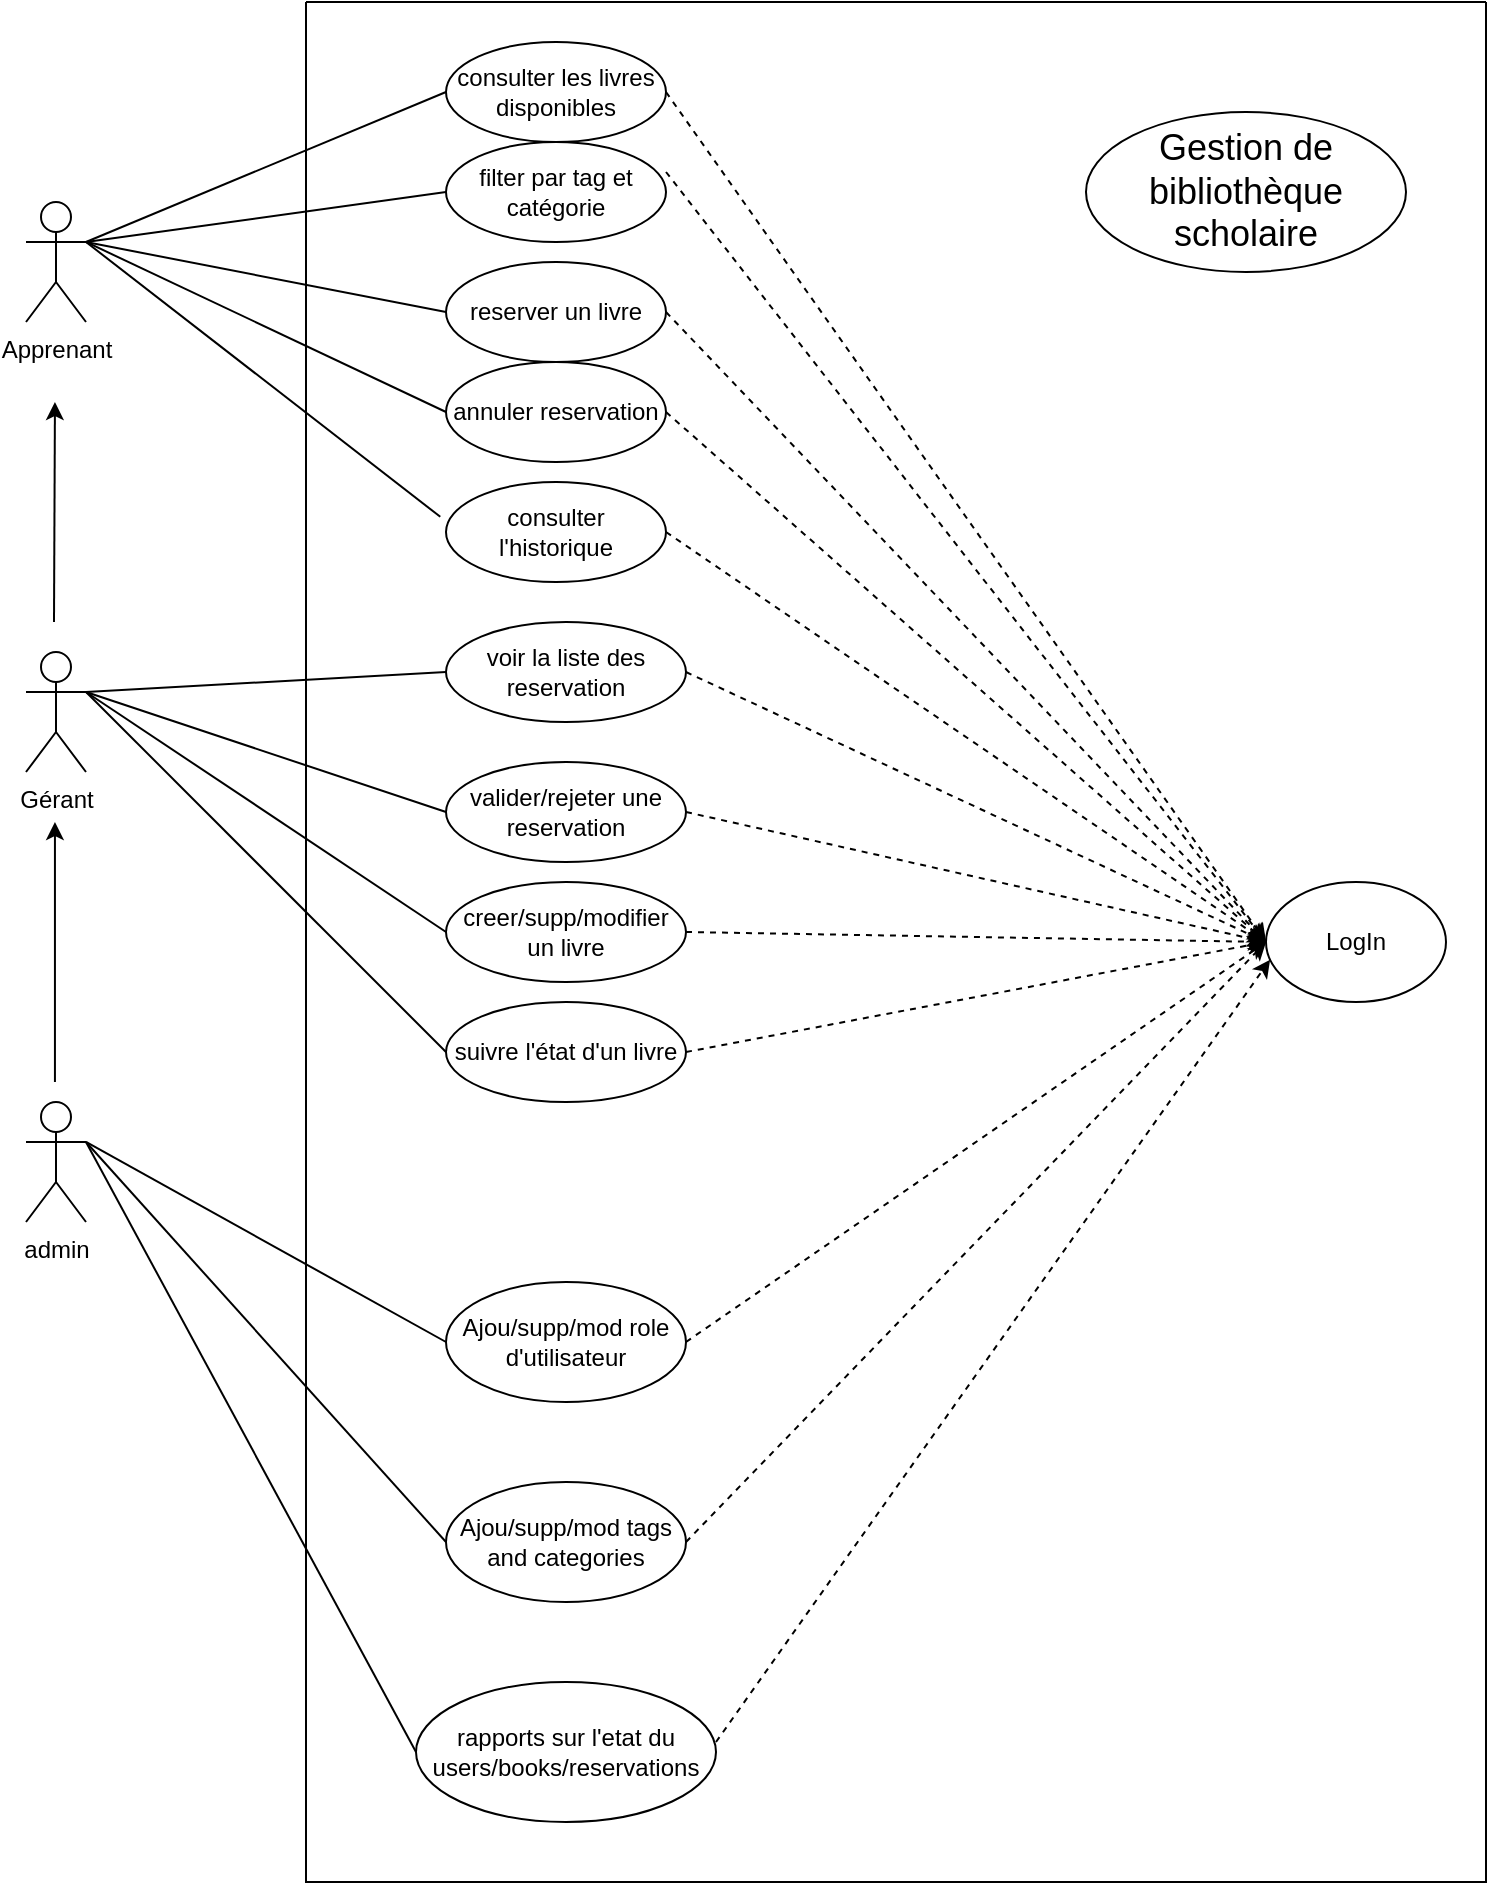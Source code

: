 <mxfile>
    <diagram id="gxLQgWg04CUJPWo7TC37" name="Page-1">
        <mxGraphModel dx="919" dy="662" grid="1" gridSize="10" guides="1" tooltips="1" connect="1" arrows="1" fold="1" page="1" pageScale="1" pageWidth="850" pageHeight="1100" math="0" shadow="0">
            <root>
                <mxCell id="0"/>
                <mxCell id="1" parent="0"/>
                <mxCell id="6" value="admin" style="shape=umlActor;verticalLabelPosition=bottom;verticalAlign=top;html=1;outlineConnect=0;" parent="1" vertex="1">
                    <mxGeometry x="70" y="560" width="30" height="60" as="geometry"/>
                </mxCell>
                <mxCell id="10" value="Gérant" style="shape=umlActor;verticalLabelPosition=bottom;verticalAlign=top;html=1;outlineConnect=0;" parent="1" vertex="1">
                    <mxGeometry x="70" y="335" width="30" height="60" as="geometry"/>
                </mxCell>
                <mxCell id="11" value="Apprenant" style="shape=umlActor;verticalLabelPosition=bottom;verticalAlign=top;html=1;outlineConnect=0;" parent="1" vertex="1">
                    <mxGeometry x="70" y="110" width="30" height="60" as="geometry"/>
                </mxCell>
                <mxCell id="25" value="" style="swimlane;startSize=0;" parent="1" vertex="1">
                    <mxGeometry x="210" y="10" width="590" height="940" as="geometry">
                        <mxRectangle x="210" y="10" width="50" height="40" as="alternateBounds"/>
                    </mxGeometry>
                </mxCell>
                <mxCell id="20" value="voir la liste des reservation" style="ellipse;whiteSpace=wrap;html=1;" parent="25" vertex="1">
                    <mxGeometry x="70" y="310" width="120" height="50" as="geometry"/>
                </mxCell>
                <mxCell id="22" value="consulter l'historique" style="ellipse;whiteSpace=wrap;html=1;" parent="25" vertex="1">
                    <mxGeometry x="70" y="240" width="110" height="50" as="geometry"/>
                </mxCell>
                <mxCell id="21" value="annuler reservation" style="ellipse;whiteSpace=wrap;html=1;" parent="25" vertex="1">
                    <mxGeometry x="70" y="180" width="110" height="50" as="geometry"/>
                </mxCell>
                <mxCell id="18" value="filter par tag et catégorie" style="ellipse;whiteSpace=wrap;html=1;" parent="25" vertex="1">
                    <mxGeometry x="70" y="70" width="110" height="50" as="geometry"/>
                </mxCell>
                <mxCell id="19" value="LogIn" style="ellipse;whiteSpace=wrap;html=1;" parent="25" vertex="1">
                    <mxGeometry x="480" y="440" width="90" height="60" as="geometry"/>
                </mxCell>
                <mxCell id="16" value="consulter les livres disponibles" style="ellipse;whiteSpace=wrap;html=1;" parent="25" vertex="1">
                    <mxGeometry x="70" y="20" width="110" height="50" as="geometry"/>
                </mxCell>
                <mxCell id="33" value="suivre l'état d'un livre" style="ellipse;whiteSpace=wrap;html=1;" parent="25" vertex="1">
                    <mxGeometry x="70" y="500" width="120" height="50" as="geometry"/>
                </mxCell>
                <mxCell id="32" value="creer/supp/modifier un livre" style="ellipse;whiteSpace=wrap;html=1;" parent="25" vertex="1">
                    <mxGeometry x="70" y="440" width="120" height="50" as="geometry"/>
                </mxCell>
                <mxCell id="31" value="valider/rejeter une reservation" style="ellipse;whiteSpace=wrap;html=1;" parent="25" vertex="1">
                    <mxGeometry x="70" y="380" width="120" height="50" as="geometry"/>
                </mxCell>
                <mxCell id="30" value="reserver un livre" style="ellipse;whiteSpace=wrap;html=1;" parent="25" vertex="1">
                    <mxGeometry x="70" y="130" width="110" height="50" as="geometry"/>
                </mxCell>
                <mxCell id="36" value="Ajou/supp/mod role d'utilisateur" style="ellipse;whiteSpace=wrap;html=1;" parent="25" vertex="1">
                    <mxGeometry x="70" y="640" width="120" height="60" as="geometry"/>
                </mxCell>
                <mxCell id="35" value="Ajou/supp/mod tags and categories" style="ellipse;whiteSpace=wrap;html=1;" parent="25" vertex="1">
                    <mxGeometry x="70" y="740" width="120" height="60" as="geometry"/>
                </mxCell>
                <mxCell id="34" value="rapports sur l'etat du users/books/reservations" style="ellipse;whiteSpace=wrap;html=1;" parent="25" vertex="1">
                    <mxGeometry x="55" y="840" width="150" height="70" as="geometry"/>
                </mxCell>
                <mxCell id="42" value="" style="endArrow=none;html=1;entryX=0;entryY=0.5;entryDx=0;entryDy=0;" edge="1" parent="25" target="18">
                    <mxGeometry width="50" height="50" relative="1" as="geometry">
                        <mxPoint x="-110" y="120" as="sourcePoint"/>
                        <mxPoint x="70" y="80" as="targetPoint"/>
                    </mxGeometry>
                </mxCell>
                <mxCell id="40" value="" style="endArrow=none;html=1;entryX=0;entryY=0.5;entryDx=0;entryDy=0;" edge="1" parent="25" target="30">
                    <mxGeometry width="50" height="50" relative="1" as="geometry">
                        <mxPoint x="-110" y="120" as="sourcePoint"/>
                        <mxPoint x="70" y="130" as="targetPoint"/>
                    </mxGeometry>
                </mxCell>
                <mxCell id="39" value="" style="endArrow=none;html=1;entryX=-0.026;entryY=0.348;entryDx=0;entryDy=0;entryPerimeter=0;" edge="1" parent="25" target="22">
                    <mxGeometry width="50" height="50" relative="1" as="geometry">
                        <mxPoint x="-110" y="120" as="sourcePoint"/>
                        <mxPoint x="70" y="230" as="targetPoint"/>
                    </mxGeometry>
                </mxCell>
                <mxCell id="51" value="" style="html=1;labelBackgroundColor=#ffffff;startArrow=none;startFill=0;startSize=6;endArrow=classic;endFill=1;endSize=6;jettySize=auto;orthogonalLoop=1;strokeWidth=1;dashed=1;fontSize=14;exitX=1;exitY=0.5;exitDx=0;exitDy=0;entryX=0;entryY=0.5;entryDx=0;entryDy=0;" edge="1" parent="25" source="16" target="19">
                    <mxGeometry width="60" height="60" relative="1" as="geometry">
                        <mxPoint x="270" y="330" as="sourcePoint"/>
                        <mxPoint x="330" y="270" as="targetPoint"/>
                    </mxGeometry>
                </mxCell>
                <mxCell id="56" value="" style="html=1;labelBackgroundColor=#ffffff;startArrow=none;startFill=0;startSize=6;endArrow=classic;endFill=1;endSize=6;jettySize=auto;orthogonalLoop=1;strokeWidth=1;dashed=1;fontSize=14;exitX=1;exitY=0.5;exitDx=0;exitDy=0;entryX=0;entryY=0.5;entryDx=0;entryDy=0;" edge="1" parent="25" target="19">
                    <mxGeometry width="60" height="60" relative="1" as="geometry">
                        <mxPoint x="180" y="85" as="sourcePoint"/>
                        <mxPoint x="330" y="320" as="targetPoint"/>
                    </mxGeometry>
                </mxCell>
                <mxCell id="57" value="" style="html=1;labelBackgroundColor=#ffffff;startArrow=none;startFill=0;startSize=6;endArrow=classic;endFill=1;endSize=6;jettySize=auto;orthogonalLoop=1;strokeWidth=1;dashed=1;fontSize=14;exitX=1;exitY=0.5;exitDx=0;exitDy=0;entryX=0;entryY=0.5;entryDx=0;entryDy=0;" edge="1" parent="25" source="36" target="19">
                    <mxGeometry width="60" height="60" relative="1" as="geometry">
                        <mxPoint x="230" y="190" as="sourcePoint"/>
                        <mxPoint x="380" y="425" as="targetPoint"/>
                    </mxGeometry>
                </mxCell>
                <mxCell id="53" value="" style="html=1;labelBackgroundColor=#ffffff;startArrow=none;startFill=0;startSize=6;endArrow=classic;endFill=1;endSize=6;jettySize=auto;orthogonalLoop=1;strokeWidth=1;dashed=1;fontSize=14;exitX=1;exitY=0.5;exitDx=0;exitDy=0;entryX=0;entryY=0.5;entryDx=0;entryDy=0;" edge="1" parent="25" source="33" target="19">
                    <mxGeometry width="60" height="60" relative="1" as="geometry">
                        <mxPoint x="180" y="50" as="sourcePoint"/>
                        <mxPoint x="330" y="285" as="targetPoint"/>
                    </mxGeometry>
                </mxCell>
                <mxCell id="54" value="" style="html=1;labelBackgroundColor=#ffffff;startArrow=none;startFill=0;startSize=6;endArrow=classic;endFill=1;endSize=6;jettySize=auto;orthogonalLoop=1;strokeWidth=1;dashed=1;fontSize=14;entryX=0;entryY=0.5;entryDx=0;entryDy=0;exitX=1;exitY=0.5;exitDx=0;exitDy=0;" edge="1" parent="25" source="32" target="19">
                    <mxGeometry width="60" height="60" relative="1" as="geometry">
                        <mxPoint x="260" y="300" as="sourcePoint"/>
                        <mxPoint x="380" y="490" as="targetPoint"/>
                    </mxGeometry>
                </mxCell>
                <mxCell id="55" value="" style="html=1;labelBackgroundColor=#ffffff;startArrow=none;startFill=0;startSize=6;endArrow=classic;endFill=1;endSize=6;jettySize=auto;orthogonalLoop=1;strokeWidth=1;dashed=1;fontSize=14;exitX=1;exitY=0.5;exitDx=0;exitDy=0;entryX=0;entryY=0.5;entryDx=0;entryDy=0;" edge="1" parent="25" source="31" target="19">
                    <mxGeometry width="60" height="60" relative="1" as="geometry">
                        <mxPoint x="205" y="235" as="sourcePoint"/>
                        <mxPoint x="355" y="470" as="targetPoint"/>
                    </mxGeometry>
                </mxCell>
                <mxCell id="52" value="" style="html=1;labelBackgroundColor=#ffffff;startArrow=none;startFill=0;startSize=6;endArrow=classic;endFill=1;endSize=6;jettySize=auto;orthogonalLoop=1;strokeWidth=1;dashed=1;fontSize=14;exitX=1;exitY=0.5;exitDx=0;exitDy=0;entryX=0;entryY=0.5;entryDx=0;entryDy=0;" edge="1" parent="25" source="30" target="19">
                    <mxGeometry width="60" height="60" relative="1" as="geometry">
                        <mxPoint x="270" y="35" as="sourcePoint"/>
                        <mxPoint x="420" y="270" as="targetPoint"/>
                    </mxGeometry>
                </mxCell>
                <mxCell id="60" value="" style="html=1;labelBackgroundColor=#ffffff;startArrow=none;startFill=0;startSize=6;endArrow=classic;endFill=1;endSize=6;jettySize=auto;orthogonalLoop=1;strokeWidth=1;dashed=1;fontSize=14;exitX=1;exitY=0.5;exitDx=0;exitDy=0;entryX=0;entryY=0.5;entryDx=0;entryDy=0;" edge="1" parent="25" source="21" target="19">
                    <mxGeometry width="60" height="60" relative="1" as="geometry">
                        <mxPoint x="210" y="280" as="sourcePoint"/>
                        <mxPoint x="270" y="220" as="targetPoint"/>
                    </mxGeometry>
                </mxCell>
                <mxCell id="58" value="" style="html=1;labelBackgroundColor=#ffffff;startArrow=none;startFill=0;startSize=6;endArrow=classic;endFill=1;endSize=6;jettySize=auto;orthogonalLoop=1;strokeWidth=1;dashed=1;fontSize=14;exitX=1;exitY=0.5;exitDx=0;exitDy=0;entryX=0;entryY=0.5;entryDx=0;entryDy=0;" edge="1" parent="25" source="22" target="19">
                    <mxGeometry width="60" height="60" relative="1" as="geometry">
                        <mxPoint x="210" y="280" as="sourcePoint"/>
                        <mxPoint x="270" y="220" as="targetPoint"/>
                    </mxGeometry>
                </mxCell>
                <mxCell id="59" value="" style="html=1;labelBackgroundColor=#ffffff;startArrow=none;startFill=0;startSize=6;endArrow=classic;endFill=1;endSize=6;jettySize=auto;orthogonalLoop=1;strokeWidth=1;dashed=1;fontSize=14;entryX=0;entryY=0.5;entryDx=0;entryDy=0;exitX=1;exitY=0.5;exitDx=0;exitDy=0;" edge="1" parent="25" source="20" target="19">
                    <mxGeometry width="60" height="60" relative="1" as="geometry">
                        <mxPoint x="190" y="300" as="sourcePoint"/>
                        <mxPoint x="250" y="240" as="targetPoint"/>
                    </mxGeometry>
                </mxCell>
                <mxCell id="61" value="" style="html=1;labelBackgroundColor=#ffffff;startArrow=none;startFill=0;startSize=6;endArrow=classic;endFill=1;endSize=6;jettySize=auto;orthogonalLoop=1;strokeWidth=1;dashed=1;fontSize=14;exitX=1;exitY=0.5;exitDx=0;exitDy=0;entryX=0;entryY=0.5;entryDx=0;entryDy=0;" edge="1" parent="25" source="35" target="19">
                    <mxGeometry width="60" height="60" relative="1" as="geometry">
                        <mxPoint x="190" y="770" as="sourcePoint"/>
                        <mxPoint x="480" y="570" as="targetPoint"/>
                    </mxGeometry>
                </mxCell>
                <mxCell id="62" value="" style="html=1;labelBackgroundColor=#ffffff;startArrow=none;startFill=0;startSize=6;endArrow=classic;endFill=1;endSize=6;jettySize=auto;orthogonalLoop=1;strokeWidth=1;dashed=1;fontSize=14;exitX=1;exitY=0.5;exitDx=0;exitDy=0;entryX=0.023;entryY=0.647;entryDx=0;entryDy=0;entryPerimeter=0;" edge="1" parent="25" target="19">
                    <mxGeometry width="60" height="60" relative="1" as="geometry">
                        <mxPoint x="205" y="870" as="sourcePoint"/>
                        <mxPoint x="495" y="670" as="targetPoint"/>
                    </mxGeometry>
                </mxCell>
                <mxCell id="65" value="&lt;font style=&quot;font-size: 18px;&quot;&gt;Gestion de bibliothèque scholaire&lt;/font&gt;" style="ellipse;whiteSpace=wrap;html=1;" vertex="1" parent="25">
                    <mxGeometry x="390" y="55" width="160" height="80" as="geometry"/>
                </mxCell>
                <mxCell id="49" value="" style="endArrow=classic;html=1;" edge="1" parent="1">
                    <mxGeometry width="50" height="50" relative="1" as="geometry">
                        <mxPoint x="84.47" y="550" as="sourcePoint"/>
                        <mxPoint x="84.47" y="420" as="targetPoint"/>
                    </mxGeometry>
                </mxCell>
                <mxCell id="50" value="" style="endArrow=classic;html=1;" edge="1" parent="1">
                    <mxGeometry width="50" height="50" relative="1" as="geometry">
                        <mxPoint x="84" y="320" as="sourcePoint"/>
                        <mxPoint x="84.47" y="210" as="targetPoint"/>
                    </mxGeometry>
                </mxCell>
                <mxCell id="46" value="" style="endArrow=none;html=1;exitX=1;exitY=0.333;exitDx=0;exitDy=0;exitPerimeter=0;entryX=0;entryY=0.5;entryDx=0;entryDy=0;" edge="1" parent="1" source="6" target="34">
                    <mxGeometry width="50" height="50" relative="1" as="geometry">
                        <mxPoint x="215" y="730" as="sourcePoint"/>
                        <mxPoint x="265" y="680" as="targetPoint"/>
                    </mxGeometry>
                </mxCell>
                <mxCell id="47" value="" style="endArrow=none;html=1;exitX=1;exitY=0.333;exitDx=0;exitDy=0;exitPerimeter=0;entryX=0;entryY=0.5;entryDx=0;entryDy=0;" edge="1" parent="1" source="6" target="35">
                    <mxGeometry width="50" height="50" relative="1" as="geometry">
                        <mxPoint x="230" y="650" as="sourcePoint"/>
                        <mxPoint x="280" y="600" as="targetPoint"/>
                    </mxGeometry>
                </mxCell>
                <mxCell id="48" value="" style="endArrow=none;html=1;exitX=1;exitY=0.333;exitDx=0;exitDy=0;exitPerimeter=0;entryX=0;entryY=0.5;entryDx=0;entryDy=0;" edge="1" parent="1" source="6" target="36">
                    <mxGeometry width="50" height="50" relative="1" as="geometry">
                        <mxPoint x="230" y="580" as="sourcePoint"/>
                        <mxPoint x="280" y="530" as="targetPoint"/>
                    </mxGeometry>
                </mxCell>
                <mxCell id="43" value="" style="endArrow=none;html=1;exitX=1;exitY=0.333;exitDx=0;exitDy=0;exitPerimeter=0;entryX=0;entryY=0.5;entryDx=0;entryDy=0;" edge="1" parent="1" source="10" target="33">
                    <mxGeometry width="50" height="50" relative="1" as="geometry">
                        <mxPoint x="230" y="500" as="sourcePoint"/>
                        <mxPoint x="280" y="450" as="targetPoint"/>
                    </mxGeometry>
                </mxCell>
                <mxCell id="44" value="" style="endArrow=none;html=1;exitX=1;exitY=0.333;exitDx=0;exitDy=0;exitPerimeter=0;entryX=0;entryY=0.5;entryDx=0;entryDy=0;" edge="1" parent="1" source="10" target="32">
                    <mxGeometry width="50" height="50" relative="1" as="geometry">
                        <mxPoint x="110" y="360" as="sourcePoint"/>
                        <mxPoint x="280" y="400" as="targetPoint"/>
                    </mxGeometry>
                </mxCell>
                <mxCell id="45" value="" style="endArrow=none;html=1;exitX=1;exitY=0.333;exitDx=0;exitDy=0;exitPerimeter=0;entryX=0;entryY=0.5;entryDx=0;entryDy=0;" edge="1" parent="1" source="10" target="31">
                    <mxGeometry width="50" height="50" relative="1" as="geometry">
                        <mxPoint x="230" y="400" as="sourcePoint"/>
                        <mxPoint x="280" y="350" as="targetPoint"/>
                    </mxGeometry>
                </mxCell>
                <mxCell id="38" value="" style="endArrow=none;html=1;exitX=1;exitY=0.333;exitDx=0;exitDy=0;exitPerimeter=0;entryX=0;entryY=0.5;entryDx=0;entryDy=0;" edge="1" parent="1" source="10" target="20">
                    <mxGeometry width="50" height="50" relative="1" as="geometry">
                        <mxPoint x="160" y="260" as="sourcePoint"/>
                        <mxPoint x="280" y="300" as="targetPoint"/>
                    </mxGeometry>
                </mxCell>
                <mxCell id="41" value="" style="endArrow=none;html=1;exitX=1;exitY=0.333;exitDx=0;exitDy=0;exitPerimeter=0;entryX=0;entryY=0.5;entryDx=0;entryDy=0;" edge="1" parent="1" source="11" target="21">
                    <mxGeometry width="50" height="50" relative="1" as="geometry">
                        <mxPoint x="230" y="230" as="sourcePoint"/>
                        <mxPoint x="280" y="180" as="targetPoint"/>
                    </mxGeometry>
                </mxCell>
                <mxCell id="37" value="" style="endArrow=none;html=1;exitX=1;exitY=0.333;exitDx=0;exitDy=0;exitPerimeter=0;entryX=0;entryY=0.5;entryDx=0;entryDy=0;" edge="1" parent="1" source="11" target="16">
                    <mxGeometry width="50" height="50" relative="1" as="geometry">
                        <mxPoint x="230" y="90" as="sourcePoint"/>
                        <mxPoint x="280" y="40" as="targetPoint"/>
                    </mxGeometry>
                </mxCell>
            </root>
        </mxGraphModel>
    </diagram>
</mxfile>